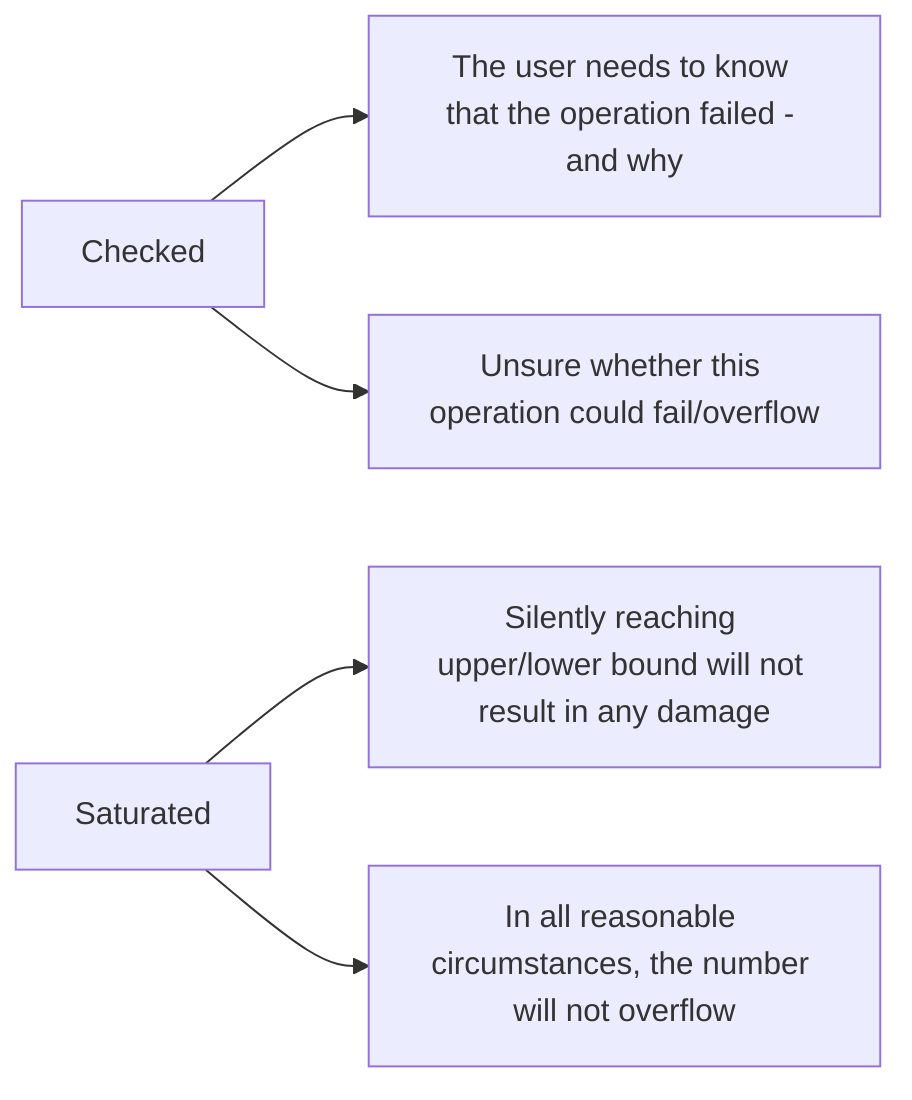 flowchart LR
    CH["Checked"]
    ST["Saturated"]
    CH-->NEED["The user needs to know that the operation failed - and why"]
    CH-->DOUBT["Unsure whether this operation could fail/overflow"]
    ST-->SILENT["Silently reaching upper/lower bound will not result in any damage"]
    ST-->REASON["In all reasonable circumstances, the number will not overflow"]